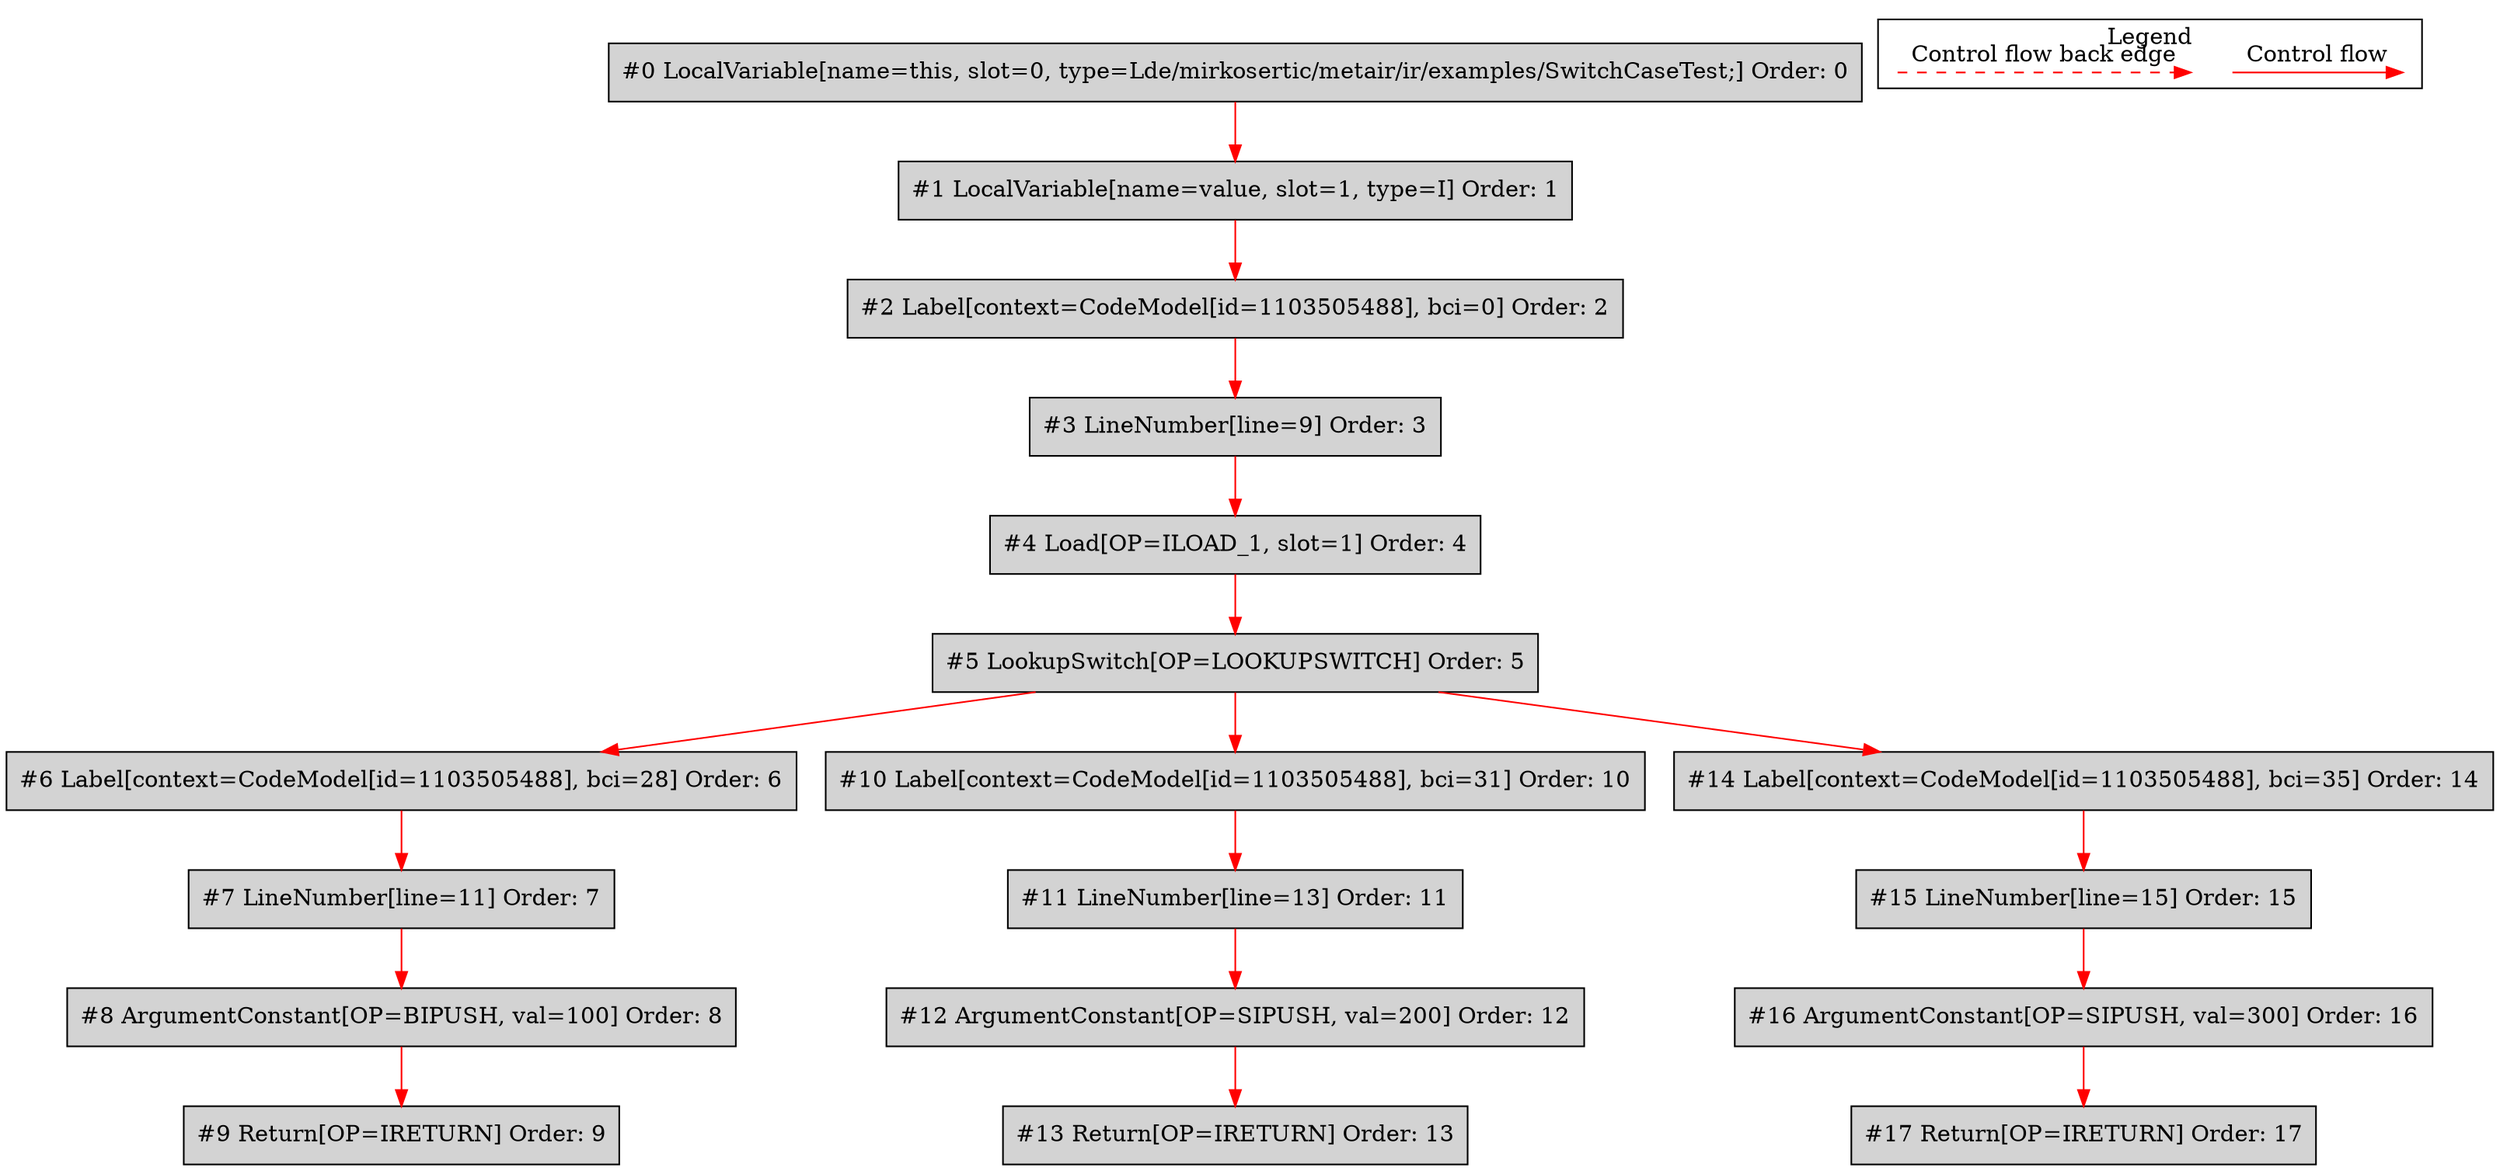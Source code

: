 digraph {
 node0[label="#0 LocalVariable[name=this, slot=0, type=Lde/mirkosertic/metair/ir/examples/SwitchCaseTest;] Order: 0", shape=box, fillcolor=lightgrey, style=filled];
 node1[label="#1 LocalVariable[name=value, slot=1, type=I] Order: 1", shape=box, fillcolor=lightgrey, style=filled];
 node2[label="#2 Label[context=CodeModel[id=1103505488], bci=0] Order: 2", shape=box, fillcolor=lightgrey, style=filled];
 node3[label="#3 LineNumber[line=9] Order: 3", shape=box, fillcolor=lightgrey, style=filled];
 node4[label="#4 Load[OP=ILOAD_1, slot=1] Order: 4", shape=box, fillcolor=lightgrey, style=filled];
 node5[label="#5 LookupSwitch[OP=LOOKUPSWITCH] Order: 5", shape=box, fillcolor=lightgrey, style=filled];
 node6[label="#6 Label[context=CodeModel[id=1103505488], bci=28] Order: 6", shape=box, fillcolor=lightgrey, style=filled];
 node7[label="#7 LineNumber[line=11] Order: 7", shape=box, fillcolor=lightgrey, style=filled];
 node8[label="#8 ArgumentConstant[OP=BIPUSH, val=100] Order: 8", shape=box, fillcolor=lightgrey, style=filled];
 node9[label="#9 Return[OP=IRETURN] Order: 9", shape=box, fillcolor=lightgrey, style=filled];
 node10[label="#10 Label[context=CodeModel[id=1103505488], bci=31] Order: 10", shape=box, fillcolor=lightgrey, style=filled];
 node11[label="#11 LineNumber[line=13] Order: 11", shape=box, fillcolor=lightgrey, style=filled];
 node12[label="#12 ArgumentConstant[OP=SIPUSH, val=200] Order: 12", shape=box, fillcolor=lightgrey, style=filled];
 node13[label="#13 Return[OP=IRETURN] Order: 13", shape=box, fillcolor=lightgrey, style=filled];
 node14[label="#14 Label[context=CodeModel[id=1103505488], bci=35] Order: 14", shape=box, fillcolor=lightgrey, style=filled];
 node15[label="#15 LineNumber[line=15] Order: 15", shape=box, fillcolor=lightgrey, style=filled];
 node16[label="#16 ArgumentConstant[OP=SIPUSH, val=300] Order: 16", shape=box, fillcolor=lightgrey, style=filled];
 node17[label="#17 Return[OP=IRETURN] Order: 17", shape=box, fillcolor=lightgrey, style=filled];
 node0 -> node1[color=red];
 node1 -> node2[color=red];
 node2 -> node3[color=red];
 node3 -> node4[color=red];
 node4 -> node5[color=red];
 node5 -> node6[color=red];
 node6 -> node7[color=red];
 node7 -> node8[color=red];
 node8 -> node9[color=red];
 node5 -> node10[color=red];
 node10 -> node11[color=red];
 node11 -> node12[color=red];
 node12 -> node13[color=red];
 node5 -> node14[color=red];
 node14 -> node15[color=red];
 node15 -> node16[color=red];
 node16 -> node17[color=red];
 subgraph cluster_000 {
  label = "Legend";
  node [shape=point]
  {
   rank=same;
   c0 [style = invis];
   c1 [style = invis];
   c2 [style = invis];
   c3 [style = invis];
  }
  c0 -> c1 [label="Control flow", style=solid, color=red]
  c2 -> c3 [label="Control flow back edge", style=dashed, color=red]
 }

}

